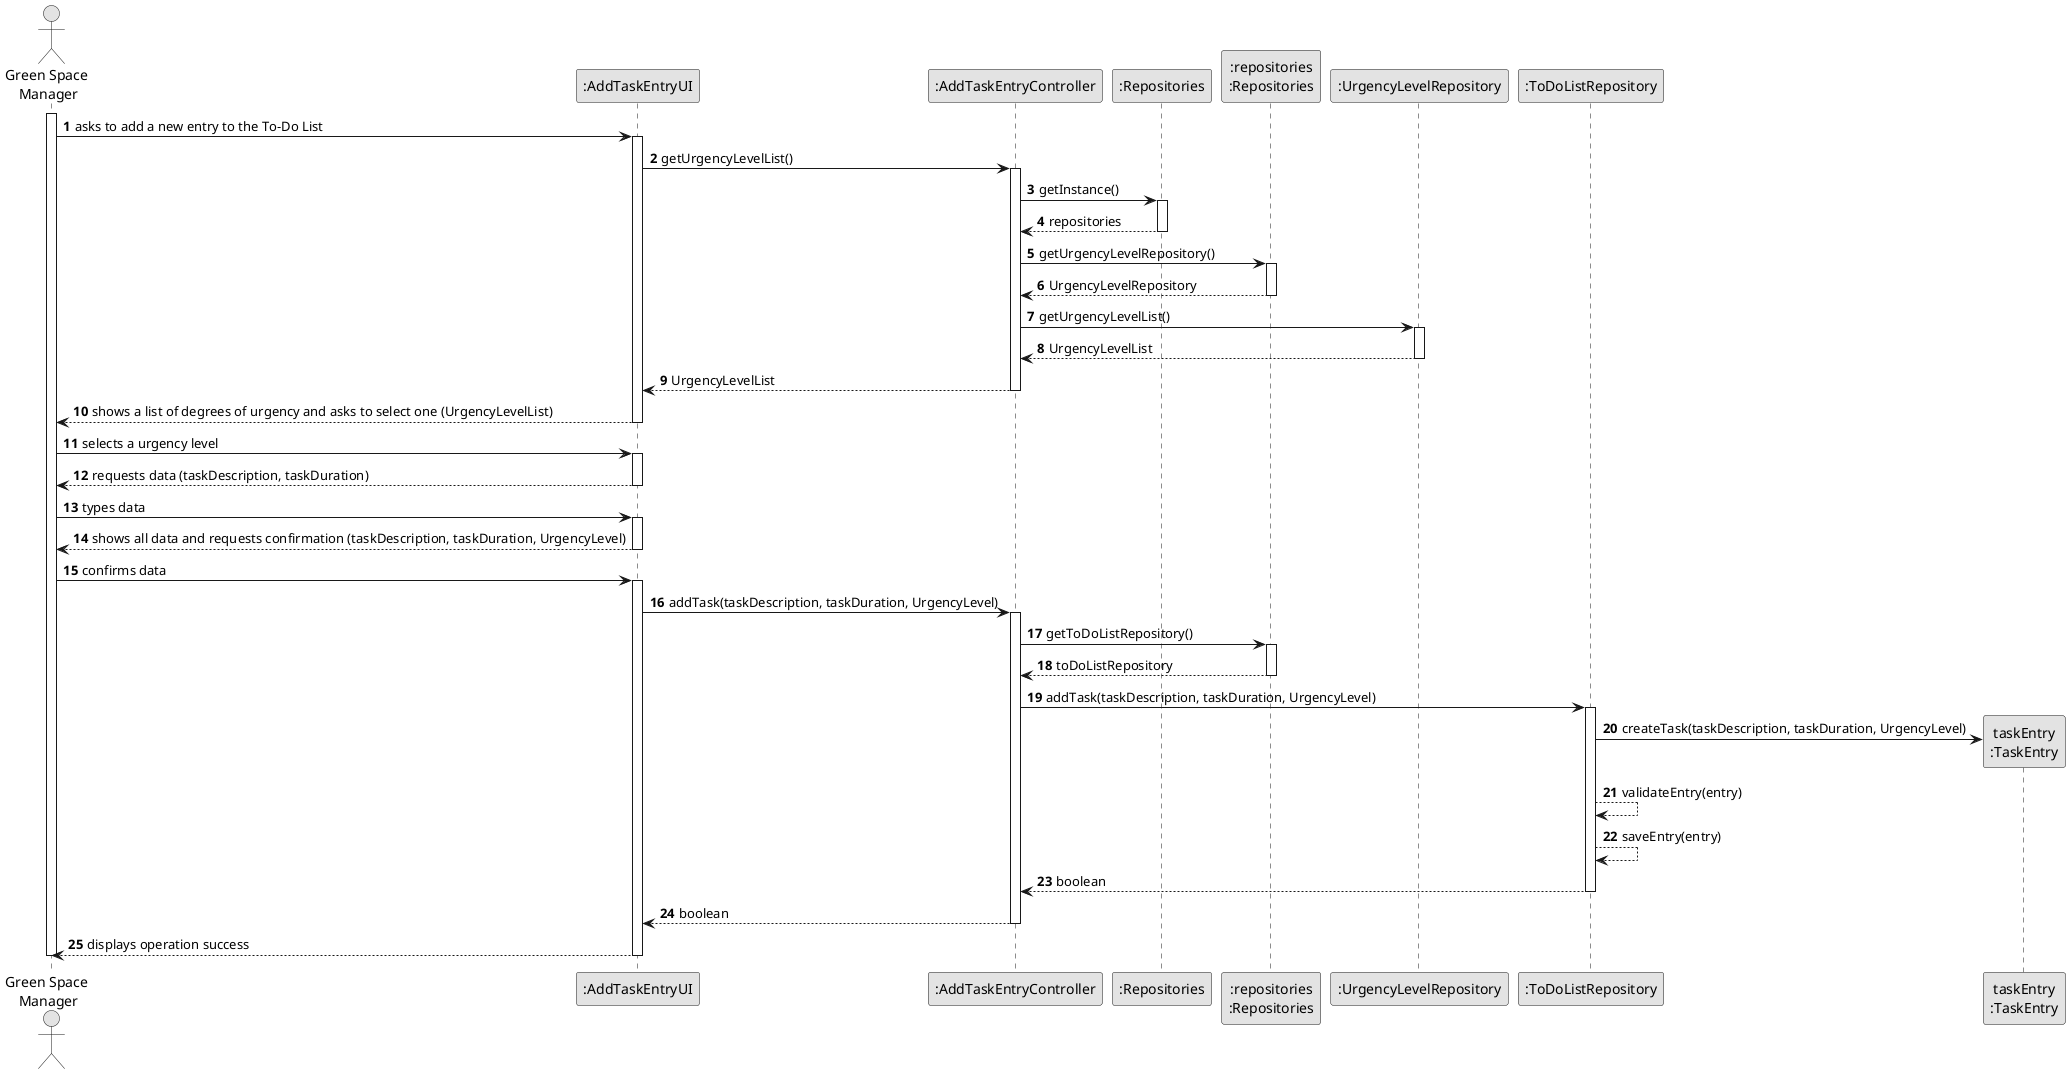 @startuml
skinparam monochrome true
skinparam packageStyle rectangle
skinparam shadowing false

autonumber

'hide footbox
actor "Green Space \nManager" as ADM
participant ":AddTaskEntryUI" as UI
participant ":AddTaskEntryController" as CTRL
participant ":Repositories" as RepositorySingleton
participant ":repositories\n:Repositories" as PLAT

participant ":UrgencyLevelRepository" as URG
participant ":ToDoListRepository" as TDR
participant "taskEntry\n:TaskEntry" as TASK

activate ADM

    ADM -> UI : asks to add a new entry to the To-Do List
    activate UI

        UI -> CTRL : getUrgencyLevelList()
        activate CTRL

            CTRL -> RepositorySingleton : getInstance()
            activate RepositorySingleton

                RepositorySingleton --> CTRL : repositories
            deactivate RepositorySingleton

            CTRL -> PLAT : getUrgencyLevelRepository()
            activate PLAT

                PLAT --> CTRL : UrgencyLevelRepository
            deactivate PLAT

            CTRL -> URG : getUrgencyLevelList()
            activate URG

                URG --> CTRL : UrgencyLevelList
            deactivate URG

            CTRL --> UI : UrgencyLevelList
        deactivate CTRL

        UI --> ADM : shows a list of degrees of urgency and asks to select one (UrgencyLevelList)
    deactivate UI

    ADM -> UI : selects a urgency level
    activate UI

        UI --> ADM : requests data (taskDescription, taskDuration)
    deactivate UI

    ADM -> UI : types data
    activate UI

        UI --> ADM : shows all data and requests confirmation (taskDescription, taskDuration, UrgencyLevel)
    deactivate UI

    ADM -> UI : confirms data
    activate UI

        UI -> CTRL : addTask(taskDescription, taskDuration, UrgencyLevel)
        activate CTRL

            CTRL -> PLAT : getToDoListRepository()
            activate PLAT

                PLAT --> CTRL : toDoListRepository
            deactivate PLAT

            CTRL -> TDR : addTask(taskDescription, taskDuration, UrgencyLevel)
            activate TDR

                TDR -> TASK** : createTask(taskDescription, taskDuration, UrgencyLevel)
                TDR --> TDR : validateEntry(entry)
                TDR --> TDR : saveEntry(entry)
                TDR --> CTRL : boolean
            deactivate TDR

            CTRL --> UI : boolean
        deactivate CTRL

        UI --> ADM : displays operation success
    deactivate UI

deactivate ADM

@enduml